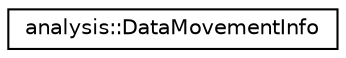 digraph "Graphical Class Hierarchy"
{
 // LATEX_PDF_SIZE
  edge [fontname="Helvetica",fontsize="10",labelfontname="Helvetica",labelfontsize="10"];
  node [fontname="Helvetica",fontsize="10",shape=record];
  rankdir="LR";
  Node0 [label="analysis::DataMovementInfo",height=0.2,width=0.4,color="black", fillcolor="white", style="filled",URL="$structanalysis_1_1DataMovementInfo.html",tooltip=" "];
}
